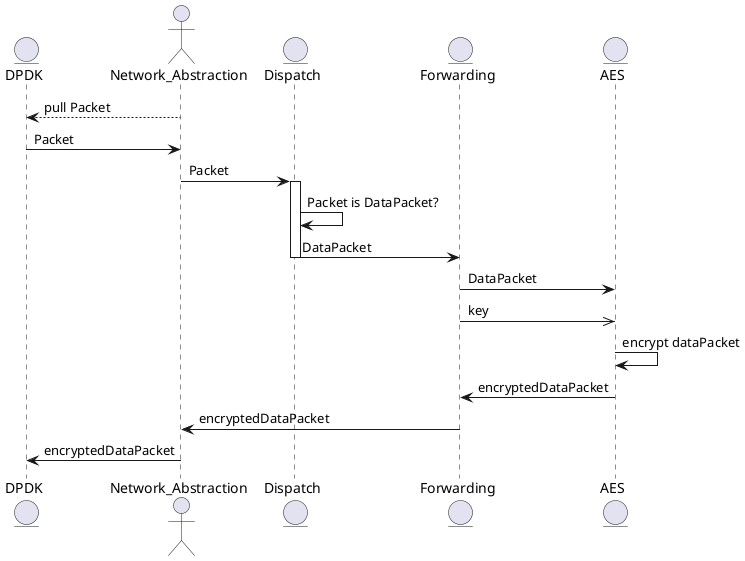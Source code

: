 @startuml
entity DPDK
actor Network_Abstraction
entity Dispatch
entity Forwarding
entity AES
Network_Abstraction --> DPDK: pull Packet
DPDK -> Network_Abstraction: Packet
Network_Abstraction -> Dispatch: Packet
activate Dispatch
Dispatch -> Dispatch: Packet is DataPacket?
Dispatch-> Forwarding: DataPacket
deactivate Dispatch
Forwarding -> AES: DataPacket
Forwarding ->> AES: key
AES -> AES: encrypt dataPacket
AES -> Forwarding: encryptedDataPacket
Forwarding -> Network_Abstraction: encryptedDataPacket
Network_Abstraction -> DPDK: encryptedDataPacket
@enduml
